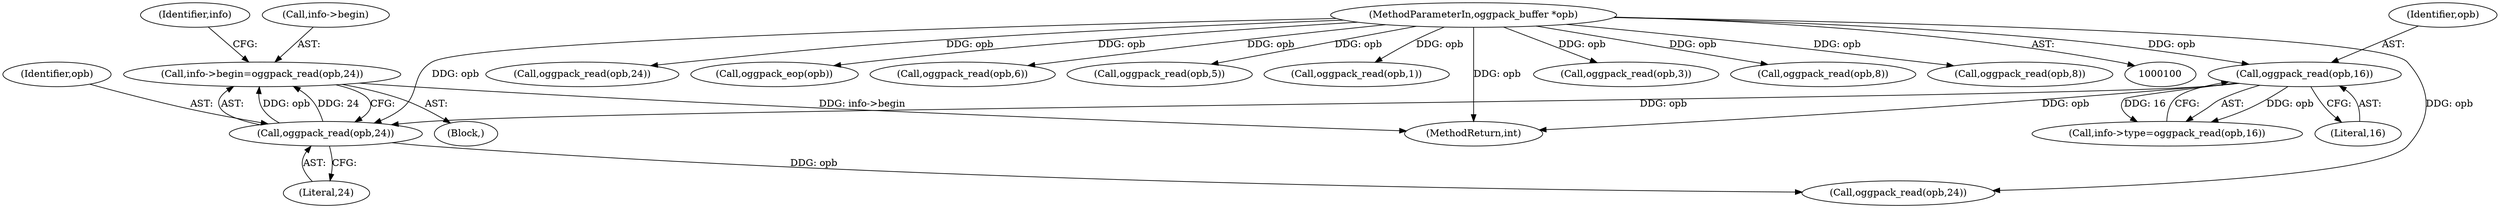 digraph "0_Android_659030a2e80c38fb8da0a4eb68695349eec6778b_0@API" {
"1000141" [label="(Call,info->begin=oggpack_read(opb,24))"];
"1000145" [label="(Call,oggpack_read(opb,24))"];
"1000125" [label="(Call,oggpack_read(opb,16))"];
"1000103" [label="(MethodParameterIn,oggpack_buffer *opb)"];
"1000121" [label="(Call,info->type=oggpack_read(opb,16))"];
"1000160" [label="(Call,oggpack_read(opb,24))"];
"1000346" [label="(Call,oggpack_eop(opb))"];
"1000104" [label="(Block,)"];
"1000126" [label="(Identifier,opb)"];
"1000147" [label="(Literal,24)"];
"1000145" [label="(Call,oggpack_read(opb,24))"];
"1000103" [label="(MethodParameterIn,oggpack_buffer *opb)"];
"1000146" [label="(Identifier,opb)"];
"1000171" [label="(Call,oggpack_read(opb,6))"];
"1000248" [label="(Call,oggpack_read(opb,5))"];
"1000242" [label="(Call,oggpack_read(opb,1))"];
"1000238" [label="(Call,oggpack_read(opb,3))"];
"1000356" [label="(MethodReturn,int)"];
"1000150" [label="(Identifier,info)"];
"1000181" [label="(Call,oggpack_read(opb,8))"];
"1000142" [label="(Call,info->begin)"];
"1000127" [label="(Literal,16)"];
"1000141" [label="(Call,info->begin=oggpack_read(opb,24))"];
"1000152" [label="(Call,oggpack_read(opb,24))"];
"1000297" [label="(Call,oggpack_read(opb,8))"];
"1000125" [label="(Call,oggpack_read(opb,16))"];
"1000141" -> "1000104"  [label="AST: "];
"1000141" -> "1000145"  [label="CFG: "];
"1000142" -> "1000141"  [label="AST: "];
"1000145" -> "1000141"  [label="AST: "];
"1000150" -> "1000141"  [label="CFG: "];
"1000141" -> "1000356"  [label="DDG: info->begin"];
"1000145" -> "1000141"  [label="DDG: opb"];
"1000145" -> "1000141"  [label="DDG: 24"];
"1000145" -> "1000147"  [label="CFG: "];
"1000146" -> "1000145"  [label="AST: "];
"1000147" -> "1000145"  [label="AST: "];
"1000125" -> "1000145"  [label="DDG: opb"];
"1000103" -> "1000145"  [label="DDG: opb"];
"1000145" -> "1000152"  [label="DDG: opb"];
"1000125" -> "1000121"  [label="AST: "];
"1000125" -> "1000127"  [label="CFG: "];
"1000126" -> "1000125"  [label="AST: "];
"1000127" -> "1000125"  [label="AST: "];
"1000121" -> "1000125"  [label="CFG: "];
"1000125" -> "1000356"  [label="DDG: opb"];
"1000125" -> "1000121"  [label="DDG: opb"];
"1000125" -> "1000121"  [label="DDG: 16"];
"1000103" -> "1000125"  [label="DDG: opb"];
"1000103" -> "1000100"  [label="AST: "];
"1000103" -> "1000356"  [label="DDG: opb"];
"1000103" -> "1000152"  [label="DDG: opb"];
"1000103" -> "1000160"  [label="DDG: opb"];
"1000103" -> "1000171"  [label="DDG: opb"];
"1000103" -> "1000181"  [label="DDG: opb"];
"1000103" -> "1000238"  [label="DDG: opb"];
"1000103" -> "1000242"  [label="DDG: opb"];
"1000103" -> "1000248"  [label="DDG: opb"];
"1000103" -> "1000297"  [label="DDG: opb"];
"1000103" -> "1000346"  [label="DDG: opb"];
}
